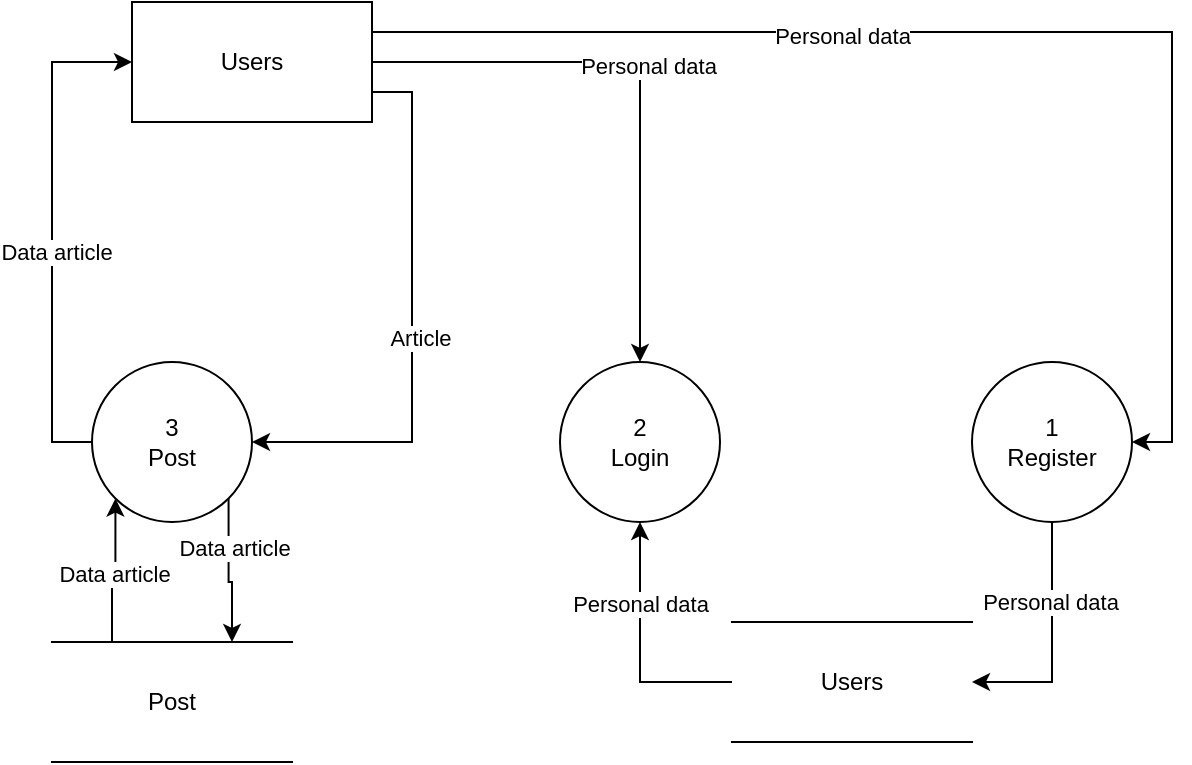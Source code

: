 <mxfile version="23.1.0" type="github">
  <diagram name="Halaman-1" id="YWeuUIAkzPKz5VKkUi-z">
    <mxGraphModel dx="880" dy="494" grid="1" gridSize="10" guides="1" tooltips="1" connect="1" arrows="1" fold="1" page="1" pageScale="1" pageWidth="827" pageHeight="1169" math="0" shadow="0">
      <root>
        <mxCell id="0" />
        <mxCell id="1" parent="0" />
        <mxCell id="yySKdUYPs3hVA2hb0_W6-5" style="edgeStyle=orthogonalEdgeStyle;rounded=0;orthogonalLoop=1;jettySize=auto;html=1;exitX=1;exitY=0.5;exitDx=0;exitDy=0;entryX=0.5;entryY=0;entryDx=0;entryDy=0;" edge="1" parent="1" source="yySKdUYPs3hVA2hb0_W6-1" target="yySKdUYPs3hVA2hb0_W6-2">
          <mxGeometry relative="1" as="geometry" />
        </mxCell>
        <mxCell id="yySKdUYPs3hVA2hb0_W6-11" value="Personal data" style="edgeLabel;html=1;align=center;verticalAlign=middle;resizable=0;points=[];" vertex="1" connectable="0" parent="yySKdUYPs3hVA2hb0_W6-5">
          <mxGeometry x="-0.043" y="4" relative="1" as="geometry">
            <mxPoint as="offset" />
          </mxGeometry>
        </mxCell>
        <mxCell id="yySKdUYPs3hVA2hb0_W6-6" style="edgeStyle=orthogonalEdgeStyle;rounded=0;orthogonalLoop=1;jettySize=auto;html=1;exitX=1;exitY=0.25;exitDx=0;exitDy=0;entryX=1;entryY=0.5;entryDx=0;entryDy=0;" edge="1" parent="1" source="yySKdUYPs3hVA2hb0_W6-1" target="yySKdUYPs3hVA2hb0_W6-3">
          <mxGeometry relative="1" as="geometry" />
        </mxCell>
        <mxCell id="yySKdUYPs3hVA2hb0_W6-9" value="Personal data" style="edgeLabel;html=1;align=center;verticalAlign=middle;resizable=0;points=[];" vertex="1" connectable="0" parent="yySKdUYPs3hVA2hb0_W6-6">
          <mxGeometry x="-0.249" y="-2" relative="1" as="geometry">
            <mxPoint as="offset" />
          </mxGeometry>
        </mxCell>
        <mxCell id="yySKdUYPs3hVA2hb0_W6-7" style="edgeStyle=orthogonalEdgeStyle;rounded=0;orthogonalLoop=1;jettySize=auto;html=1;exitX=1;exitY=0.75;exitDx=0;exitDy=0;entryX=1;entryY=0.5;entryDx=0;entryDy=0;" edge="1" parent="1" source="yySKdUYPs3hVA2hb0_W6-1" target="yySKdUYPs3hVA2hb0_W6-4">
          <mxGeometry relative="1" as="geometry">
            <mxPoint x="260" y="340" as="targetPoint" />
            <Array as="points">
              <mxPoint x="300" y="135" />
              <mxPoint x="300" y="310" />
            </Array>
          </mxGeometry>
        </mxCell>
        <mxCell id="yySKdUYPs3hVA2hb0_W6-12" value="Article" style="edgeLabel;html=1;align=center;verticalAlign=middle;resizable=0;points=[];" vertex="1" connectable="0" parent="yySKdUYPs3hVA2hb0_W6-7">
          <mxGeometry x="0.036" y="4" relative="1" as="geometry">
            <mxPoint as="offset" />
          </mxGeometry>
        </mxCell>
        <mxCell id="yySKdUYPs3hVA2hb0_W6-1" value="Users" style="rounded=0;whiteSpace=wrap;html=1;" vertex="1" parent="1">
          <mxGeometry x="160" y="90" width="120" height="60" as="geometry" />
        </mxCell>
        <mxCell id="yySKdUYPs3hVA2hb0_W6-24" style="edgeStyle=orthogonalEdgeStyle;rounded=0;orthogonalLoop=1;jettySize=auto;html=1;exitX=0.5;exitY=1;exitDx=0;exitDy=0;entryX=0;entryY=0.5;entryDx=0;entryDy=0;endArrow=none;endFill=0;startArrow=classic;startFill=1;" edge="1" parent="1" source="yySKdUYPs3hVA2hb0_W6-2" target="yySKdUYPs3hVA2hb0_W6-20">
          <mxGeometry relative="1" as="geometry" />
        </mxCell>
        <mxCell id="yySKdUYPs3hVA2hb0_W6-28" value="Personal data" style="edgeLabel;html=1;align=center;verticalAlign=middle;resizable=0;points=[];" vertex="1" connectable="0" parent="yySKdUYPs3hVA2hb0_W6-24">
          <mxGeometry x="-0.351" relative="1" as="geometry">
            <mxPoint as="offset" />
          </mxGeometry>
        </mxCell>
        <mxCell id="yySKdUYPs3hVA2hb0_W6-2" value="2&lt;br&gt;Login" style="ellipse;whiteSpace=wrap;html=1;aspect=fixed;" vertex="1" parent="1">
          <mxGeometry x="374" y="270" width="80" height="80" as="geometry" />
        </mxCell>
        <mxCell id="yySKdUYPs3hVA2hb0_W6-26" style="edgeStyle=orthogonalEdgeStyle;rounded=0;orthogonalLoop=1;jettySize=auto;html=1;exitX=0.5;exitY=1;exitDx=0;exitDy=0;entryX=1;entryY=0.5;entryDx=0;entryDy=0;" edge="1" parent="1" source="yySKdUYPs3hVA2hb0_W6-3" target="yySKdUYPs3hVA2hb0_W6-20">
          <mxGeometry relative="1" as="geometry" />
        </mxCell>
        <mxCell id="yySKdUYPs3hVA2hb0_W6-27" value="Personal data" style="edgeLabel;html=1;align=center;verticalAlign=middle;resizable=0;points=[];" vertex="1" connectable="0" parent="yySKdUYPs3hVA2hb0_W6-26">
          <mxGeometry x="-0.333" y="-1" relative="1" as="geometry">
            <mxPoint as="offset" />
          </mxGeometry>
        </mxCell>
        <mxCell id="yySKdUYPs3hVA2hb0_W6-3" value="1&lt;br&gt;Register" style="ellipse;whiteSpace=wrap;html=1;aspect=fixed;" vertex="1" parent="1">
          <mxGeometry x="580" y="270" width="80" height="80" as="geometry" />
        </mxCell>
        <mxCell id="yySKdUYPs3hVA2hb0_W6-14" style="edgeStyle=orthogonalEdgeStyle;rounded=0;orthogonalLoop=1;jettySize=auto;html=1;exitX=1;exitY=1;exitDx=0;exitDy=0;entryX=0.75;entryY=0;entryDx=0;entryDy=0;" edge="1" parent="1" source="yySKdUYPs3hVA2hb0_W6-4" target="yySKdUYPs3hVA2hb0_W6-13">
          <mxGeometry relative="1" as="geometry" />
        </mxCell>
        <mxCell id="yySKdUYPs3hVA2hb0_W6-15" value="Data article" style="edgeLabel;html=1;align=center;verticalAlign=middle;resizable=0;points=[];" vertex="1" connectable="0" parent="yySKdUYPs3hVA2hb0_W6-14">
          <mxGeometry x="-0.333" y="2" relative="1" as="geometry">
            <mxPoint as="offset" />
          </mxGeometry>
        </mxCell>
        <mxCell id="yySKdUYPs3hVA2hb0_W6-18" style="edgeStyle=orthogonalEdgeStyle;rounded=0;orthogonalLoop=1;jettySize=auto;html=1;exitX=0;exitY=0.5;exitDx=0;exitDy=0;entryX=0;entryY=0.5;entryDx=0;entryDy=0;" edge="1" parent="1" source="yySKdUYPs3hVA2hb0_W6-4" target="yySKdUYPs3hVA2hb0_W6-1">
          <mxGeometry relative="1" as="geometry" />
        </mxCell>
        <mxCell id="yySKdUYPs3hVA2hb0_W6-19" value="Data article" style="edgeLabel;html=1;align=center;verticalAlign=middle;resizable=0;points=[];" vertex="1" connectable="0" parent="yySKdUYPs3hVA2hb0_W6-18">
          <mxGeometry x="-0.08" y="-2" relative="1" as="geometry">
            <mxPoint as="offset" />
          </mxGeometry>
        </mxCell>
        <mxCell id="yySKdUYPs3hVA2hb0_W6-4" value="3&lt;br&gt;Post" style="ellipse;whiteSpace=wrap;html=1;aspect=fixed;" vertex="1" parent="1">
          <mxGeometry x="140" y="270" width="80" height="80" as="geometry" />
        </mxCell>
        <mxCell id="yySKdUYPs3hVA2hb0_W6-16" style="edgeStyle=orthogonalEdgeStyle;rounded=0;orthogonalLoop=1;jettySize=auto;html=1;exitX=0.25;exitY=0;exitDx=0;exitDy=0;entryX=0;entryY=1;entryDx=0;entryDy=0;" edge="1" parent="1" source="yySKdUYPs3hVA2hb0_W6-13" target="yySKdUYPs3hVA2hb0_W6-4">
          <mxGeometry relative="1" as="geometry" />
        </mxCell>
        <mxCell id="yySKdUYPs3hVA2hb0_W6-17" value="Data article" style="edgeLabel;html=1;align=center;verticalAlign=middle;resizable=0;points=[];" vertex="1" connectable="0" parent="yySKdUYPs3hVA2hb0_W6-16">
          <mxGeometry x="-0.032" y="1" relative="1" as="geometry">
            <mxPoint as="offset" />
          </mxGeometry>
        </mxCell>
        <mxCell id="yySKdUYPs3hVA2hb0_W6-13" value="Post" style="shape=partialRectangle;whiteSpace=wrap;html=1;left=0;right=0;fillColor=none;" vertex="1" parent="1">
          <mxGeometry x="120" y="410" width="120" height="60" as="geometry" />
        </mxCell>
        <mxCell id="yySKdUYPs3hVA2hb0_W6-20" value="Users" style="shape=partialRectangle;whiteSpace=wrap;html=1;left=0;right=0;fillColor=none;" vertex="1" parent="1">
          <mxGeometry x="460" y="400" width="120" height="60" as="geometry" />
        </mxCell>
      </root>
    </mxGraphModel>
  </diagram>
</mxfile>
